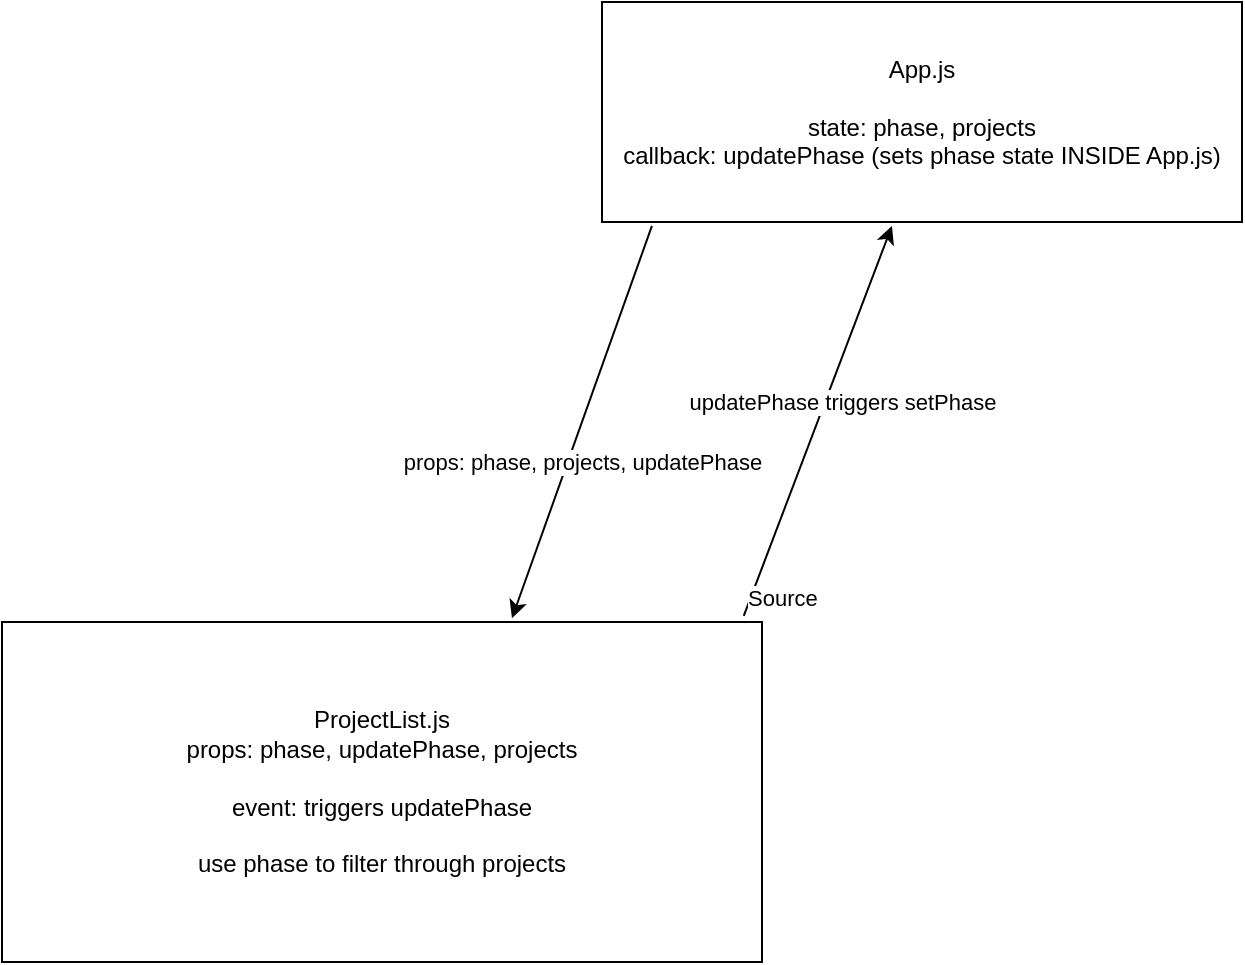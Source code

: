 <mxfile>
    <diagram id="faeSXg8f0V2fyYmfKQ99" name="Page-1">
        <mxGraphModel dx="869" dy="464" grid="1" gridSize="10" guides="1" tooltips="1" connect="1" arrows="1" fold="1" page="1" pageScale="1" pageWidth="850" pageHeight="1100" math="0" shadow="0">
            <root>
                <mxCell id="0"/>
                <mxCell id="1" parent="0"/>
                <mxCell id="6" value="" style="endArrow=classic;html=1;exitX=0.976;exitY=-0.018;exitDx=0;exitDy=0;exitPerimeter=0;entryX=0.453;entryY=1.018;entryDx=0;entryDy=0;entryPerimeter=0;" parent="1" source="3" target="2" edge="1">
                    <mxGeometry relative="1" as="geometry">
                        <mxPoint x="360" y="230" as="sourcePoint"/>
                        <mxPoint x="520" y="230" as="targetPoint"/>
                    </mxGeometry>
                </mxCell>
                <mxCell id="7" value="updatePhase triggers setPhase" style="edgeLabel;resizable=0;html=1;align=center;verticalAlign=middle;" parent="6" connectable="0" vertex="1">
                    <mxGeometry relative="1" as="geometry">
                        <mxPoint x="12" y="-10" as="offset"/>
                    </mxGeometry>
                </mxCell>
                <mxCell id="8" value="Source" style="edgeLabel;resizable=0;html=1;align=left;verticalAlign=bottom;" parent="6" connectable="0" vertex="1">
                    <mxGeometry x="-1" relative="1" as="geometry"/>
                </mxCell>
                <mxCell id="2" value="App.js&lt;br&gt;&lt;br&gt;state: phase, projects&lt;br&gt;callback: updatePhase (sets phase state INSIDE App.js)" style="whiteSpace=wrap;html=1;" parent="1" vertex="1">
                    <mxGeometry x="390" width="320" height="110" as="geometry"/>
                </mxCell>
                <mxCell id="3" value="ProjectList.js&lt;br&gt;props: phase, updatePhase, projects&lt;br&gt;&lt;br&gt;event: triggers updatePhase&lt;br&gt;&lt;br&gt;use phase to filter through projects" style="whiteSpace=wrap;html=1;" parent="1" vertex="1">
                    <mxGeometry x="90" y="310" width="380" height="170" as="geometry"/>
                </mxCell>
                <mxCell id="4" value="" style="endArrow=classic;html=1;exitX=0.078;exitY=1.018;exitDx=0;exitDy=0;exitPerimeter=0;entryX=0.671;entryY=-0.011;entryDx=0;entryDy=0;entryPerimeter=0;" parent="1" source="2" target="3" edge="1">
                    <mxGeometry relative="1" as="geometry">
                        <mxPoint x="390" y="250" as="sourcePoint"/>
                        <mxPoint x="490" y="250" as="targetPoint"/>
                    </mxGeometry>
                </mxCell>
                <mxCell id="5" value="props: phase, projects, updatePhase" style="edgeLabel;resizable=0;html=1;align=center;verticalAlign=middle;" parent="4" connectable="0" vertex="1">
                    <mxGeometry relative="1" as="geometry">
                        <mxPoint y="20" as="offset"/>
                    </mxGeometry>
                </mxCell>
            </root>
        </mxGraphModel>
    </diagram>
</mxfile>
